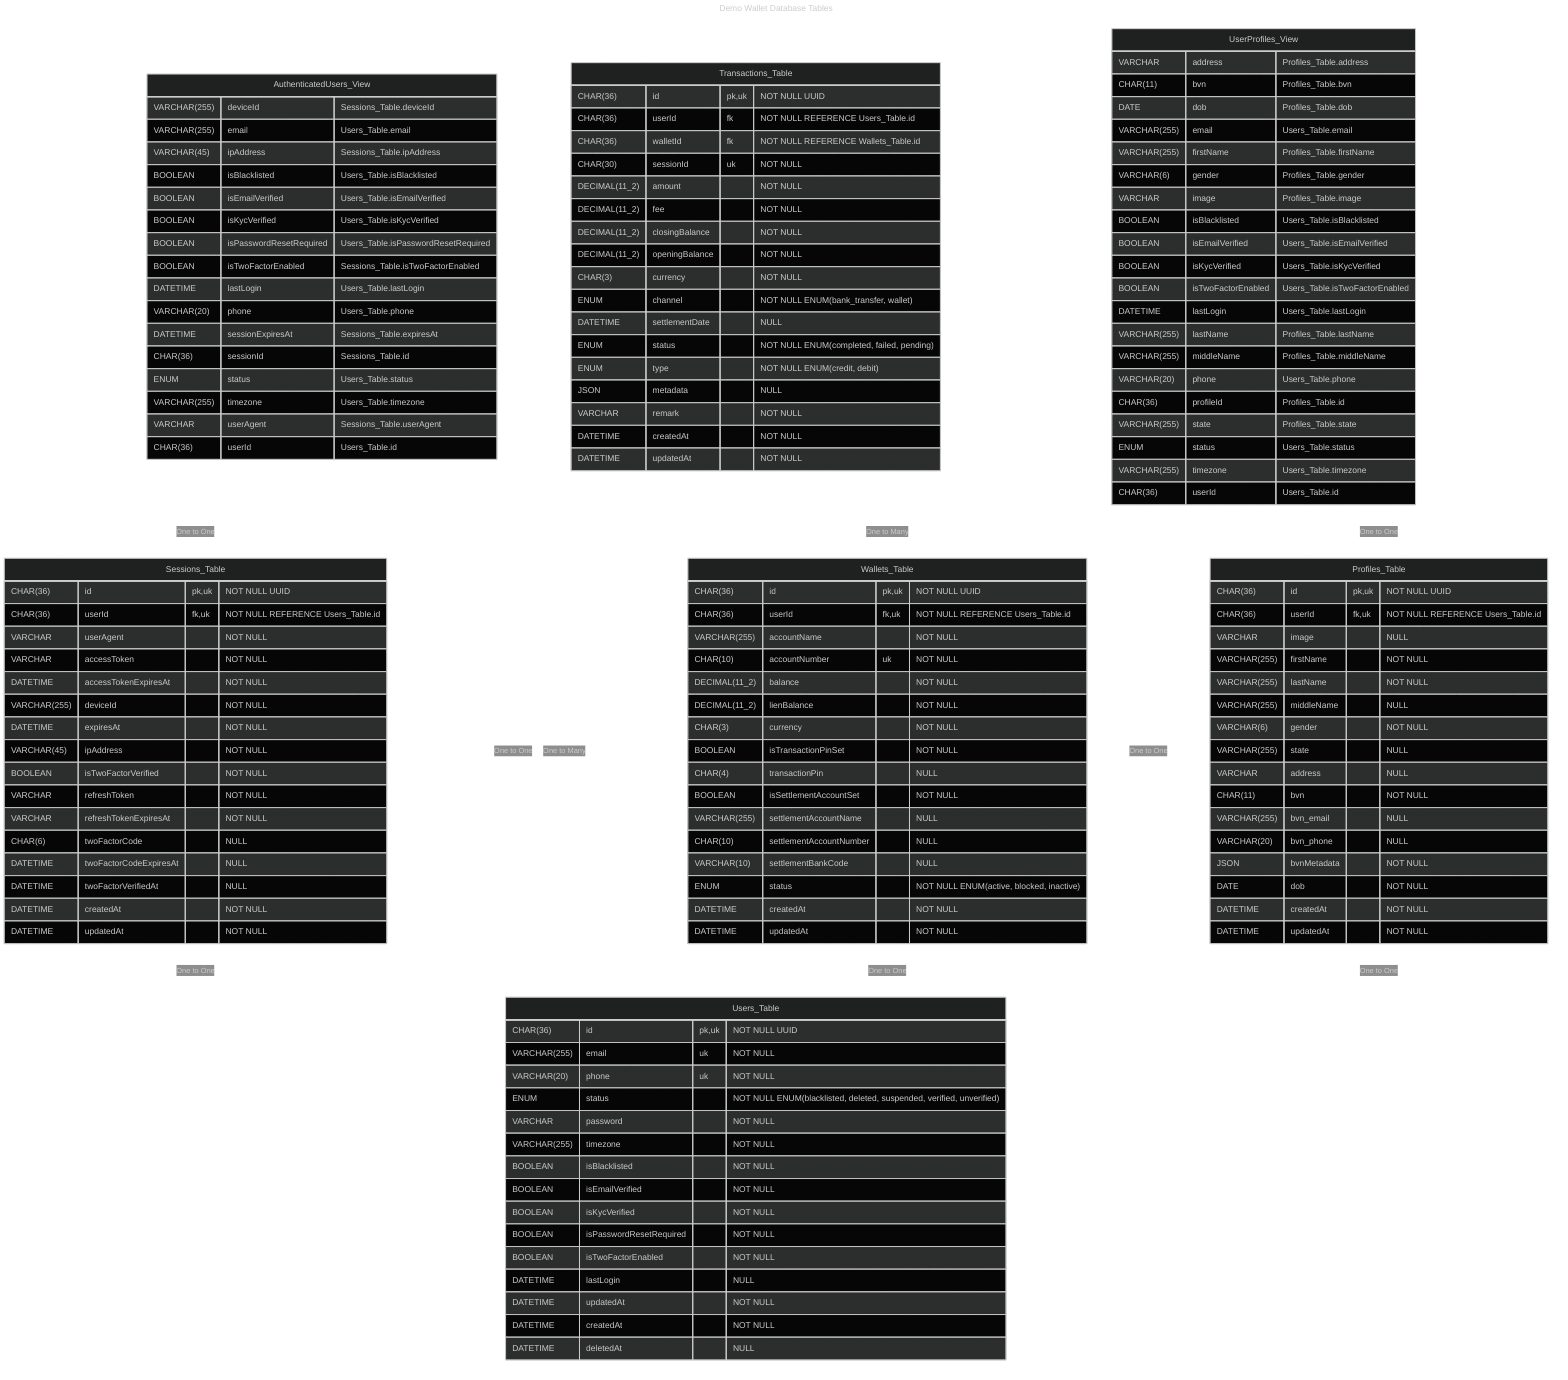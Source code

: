 ---
title: Demo Wallet Database Tables
config:
    theme: dark
    darkMode: true
    themeVariables:
        lineColor: white
---
erDiagram
    Users_Table {
        CHAR(36) id pk, uk "NOT NULL UUID"
        VARCHAR(255) email uk "NOT NULL"
        VARCHAR(20) phone uk "NOT NULL"
        ENUM status "NOT NULL ENUM(blacklisted, deleted, suspended, verified, unverified)"
        VARCHAR password "NOT NULL"
        VARCHAR(255) timezone "NOT NULL"
        BOOLEAN isBlacklisted "NOT NULL"
        BOOLEAN isEmailVerified "NOT NULL"
        BOOLEAN isKycVerified "NOT NULL"
        BOOLEAN isPasswordResetRequired "NOT NULL"
        BOOLEAN isTwoFactorEnabled "NOT NULL"
        DATETIME lastLogin "NULL"
        DATETIME updatedAt "NOT NULL"
        DATETIME createdAt "NOT NULL"
        DATETIME deletedAt "NULL"
    }

    Sessions_Table {
        CHAR(36) id pk, uk "NOT NULL UUID"
        CHAR(36) userId fk, uk "NOT NULL REFERENCE Users_Table.id"
        VARCHAR userAgent "NOT NULL"
        VARCHAR accessToken "NOT NULL"
        DATETIME accessTokenExpiresAt "NOT NULL"
        VARCHAR(255) deviceId "NOT NULL"
        DATETIME expiresAt "NOT NULL"
        VARCHAR(45) ipAddress "NOT NULL"
        BOOLEAN isTwoFactorVerified "NOT NULL"
        VARCHAR refreshToken "NOT NULL"
        VARCHAR refreshTokenExpiresAt "NOT NULL"
        CHAR(6) twoFactorCode "NULL"
        DATETIME twoFactorCodeExpiresAt "NULL"
        DATETIME twoFactorVerifiedAt "NULL"
        DATETIME createdAt "NOT NULL"
        DATETIME updatedAt "NOT NULL"
    }
    Sessions_Table 1--1 Users_Table : "One to One"

    Profiles_Table {
        CHAR(36) id pk, uk "NOT NULL UUID"
        CHAR(36) userId fk, uk "NOT NULL REFERENCE Users_Table.id"
        VARCHAR image "NULL"
        VARCHAR(255) firstName "NOT NULL"
        VARCHAR(255) lastName "NOT NULL"
        VARCHAR(255) middleName "NULL"
        VARCHAR(6) gender "NOT NULL"
        VARCHAR(255) state "NULL"
        VARCHAR address "NULL"
        CHAR(11) bvn "NOT NULL"
        VARCHAR(255) bvn_email "NULL"
        VARCHAR(20) bvn_phone "NULL"
        JSON bvnMetadata "NOT NULL"
        DATE dob "NOT NULL"
        DATETIME createdAt "NOT NULL"
        DATETIME updatedAt "NOT NULL"
    }
    Profiles_Table 1--1 Users_Table : "One to One"

    Wallets_Table {
        CHAR(36) id pk, uk "NOT NULL UUID"
        CHAR(36) userId fk, uk "NOT NULL REFERENCE Users_Table.id"
        VARCHAR(255) accountName "NOT NULL"
        CHAR(10) accountNumber uk "NOT NULL"
        DECIMAL(11_2) balance "NOT NULL"
        DECIMAL(11_2) lienBalance "NOT NULL"
        CHAR(3) currency "NOT NULL"
        BOOLEAN isTransactionPinSet "NOT NULL"
        CHAR(4) transactionPin "NULL"
        BOOLEAN isSettlementAccountSet "NOT NULL"
        VARCHAR(255) settlementAccountName "NULL"
        CHAR(10) settlementAccountNumber "NULL"
        VARCHAR(10) settlementBankCode "NULL"
        ENUM status "NOT NULL ENUM(active, blocked, inactive)"
        DATETIME createdAt "NOT NULL"
        DATETIME updatedAt "NOT NULL"
    }
    Wallets_Table 1--1 Users_Table : "One to One"

    Transactions_Table {
        CHAR(36) id pk, uk "NOT NULL UUID"
        CHAR(36) userId fk "NOT NULL REFERENCE Users_Table.id"
        CHAR(36) walletId fk "NOT NULL REFERENCE Wallets_Table.id"
        CHAR(30) sessionId uk "NOT NULL"
        DECIMAL(11_2) amount "NOT NULL"
        DECIMAL(11_2) fee "NOT NULL"
        DECIMAL(11_2) closingBalance "NOT NULL"
        DECIMAL(11_2) openingBalance "NOT NULL"
        CHAR(3) currency "NOT NULL"
        ENUM channel "NOT NULL ENUM(bank_transfer, wallet)"
        DATETIME settlementDate "NULL"
        ENUM status "NOT NULL ENUM(completed, failed, pending)"
        ENUM type "NOT NULL ENUM(credit, debit)"
        JSON metadata "NULL"
        VARCHAR remark "NOT NULL"
        DATETIME createdAt "NOT NULL"
        DATETIME updatedAt "NOT NULL"

    }
    Transactions_Table 1+--1 Users_Table : "One to Many"
    Transactions_Table 1+--1 Wallets_Table : "One to Many"

    AuthenticatedUsers_View {
        VARCHAR(255) deviceId "Sessions_Table.deviceId"
        VARCHAR(255) email "Users_Table.email"
        VARCHAR(45) ipAddress "Sessions_Table.ipAddress"
        BOOLEAN isBlacklisted "Users_Table.isBlacklisted"
        BOOLEAN isEmailVerified "Users_Table.isEmailVerified"
        BOOLEAN isKycVerified "Users_Table.isKycVerified"
        BOOLEAN isPasswordResetRequired "Users_Table.isPasswordResetRequired"
        BOOLEAN isTwoFactorEnabled "Sessions_Table.isTwoFactorEnabled"
        DATETIME lastLogin "Users_Table.lastLogin"
        VARCHAR(20) phone "Users_Table.phone"
        DATETIME sessionExpiresAt "Sessions_Table.expiresAt"
        CHAR(36) sessionId "Sessions_Table.id"
        ENUM status "Users_Table.status"
        VARCHAR(255) timezone "Users_Table.timezone"
        VARCHAR userAgent "Sessions_Table.userAgent"
        CHAR(36) userId "Users_Table.id"
    }
    AuthenticatedUsers_View 1--1 Sessions_Table : "One to One"
    AuthenticatedUsers_View 1--1 Users_Table : "One to One"

    UserProfiles_View {
        VARCHAR address "Profiles_Table.address"
        CHAR(11) bvn "Profiles_Table.bvn"
        DATE dob "Profiles_Table.dob"
        VARCHAR(255) email "Users_Table.email"
        VARCHAR(255) firstName "Profiles_Table.firstName"
        VARCHAR(6) gender "Profiles_Table.gender"
        VARCHAR image "Profiles_Table.image"
        BOOLEAN isBlacklisted "Users_Table.isBlacklisted"
        BOOLEAN isEmailVerified "Users_Table.isEmailVerified"
        BOOLEAN isKycVerified "Users_Table.isKycVerified"
        BOOLEAN isTwoFactorEnabled "Users_Table.isTwoFactorEnabled"
        DATETIME lastLogin "Users_Table.lastLogin"
        VARCHAR(255) lastName "Profiles_Table.lastName"
        VARCHAR(255) middleName "Profiles_Table.middleName"
        VARCHAR(20) phone "Users_Table.phone"
        CHAR(36) profileId "Profiles_Table.id"
        VARCHAR(255) state "Profiles_Table.state"
        ENUM status "Users_Table.status"
        VARCHAR(255) timezone "Users_Table.timezone"
        CHAR(36) userId "Users_Table.id"
    }
    UserProfiles_View 1--1 Users_Table : "One to One"
    UserProfiles_View 1--1 Profiles_Table : "One to One"